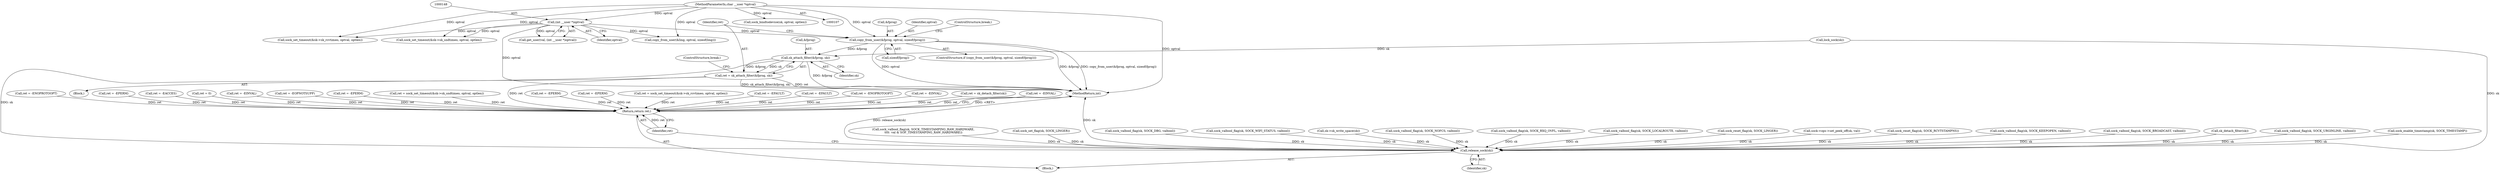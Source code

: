 digraph "0_linux_82981930125abfd39d7c8378a9cfdf5e1be2002b_0@API" {
"1000565" [label="(Call,copy_from_user(&fprog, optval, sizeof(fprog)))"];
"1000147" [label="(Call,(int __user *)optval)"];
"1000111" [label="(MethodParameterIn,char __user *optval)"];
"1000574" [label="(Call,sk_attach_filter(&fprog, sk))"];
"1000572" [label="(Call,ret = sk_attach_filter(&fprog, sk))"];
"1000660" [label="(Return,return ret;)"];
"1000658" [label="(Call,release_sock(sk))"];
"1000653" [label="(Call,ret = -ENOPROTOOPT)"];
"1000113" [label="(Block,)"];
"1000509" [label="(Call,sock_valbool_flag(sk, SOCK_TIMESTAMPING_RAW_HARDWARE,\n\t\t\t\t  val & SOF_TIMESTAMPING_RAW_HARDWARE))"];
"1000332" [label="(Call,ret = -EPERM)"];
"1000145" [label="(Call,get_user(val, (int __user *)optval))"];
"1000566" [label="(Call,&fprog)"];
"1000171" [label="(Call,ret = -EACCES)"];
"1000399" [label="(Call,sock_set_flag(sk, SOCK_LINGER))"];
"1000159" [label="(Call,lock_sock(sk))"];
"1000578" [label="(ControlStructure,break;)"];
"1000176" [label="(Call,sock_valbool_flag(sk, SOCK_DBG, valbool))"];
"1000124" [label="(Call,ret = 0)"];
"1000344" [label="(Call,ret = -EINVAL)"];
"1000625" [label="(Call,sock_valbool_flag(sk, SOCK_WIFI_STATUS, valbool))"];
"1000540" [label="(Call,sock_set_timeout(&sk->sk_sndtimeo, optval, optlen))"];
"1000660" [label="(Return,return ret;)"];
"1000641" [label="(Call,ret = -EOPNOTSUPP)"];
"1000575" [label="(Call,&fprog)"];
"1000661" [label="(Identifier,ret)"];
"1000235" [label="(Call,sk->sk_write_space(sk))"];
"1000565" [label="(Call,copy_from_user(&fprog, optval, sizeof(fprog)))"];
"1000577" [label="(Identifier,sk)"];
"1000574" [label="(Call,sk_attach_filter(&fprog, sk))"];
"1000280" [label="(Call,ret = -EPERM)"];
"1000647" [label="(Call,sock_valbool_flag(sk, SOCK_NOFCS, valbool))"];
"1000619" [label="(Call,sock_valbool_flag(sk, SOCK_RXQ_OVFL, valbool))"];
"1000201" [label="(Call,sock_valbool_flag(sk, SOCK_LOCALROUTE, valbool))"];
"1000572" [label="(Call,ret = sk_attach_filter(&fprog, sk))"];
"1000569" [label="(Call,sizeof(fprog))"];
"1000573" [label="(Identifier,ret)"];
"1000564" [label="(ControlStructure,if (copy_from_user(&fprog, optval, sizeof(fprog))))"];
"1000147" [label="(Call,(int __user *)optval)"];
"1000659" [label="(Identifier,sk)"];
"1000367" [label="(Call,sock_reset_flag(sk, SOCK_LINGER))"];
"1000350" [label="(Call,copy_from_user(&ling, optval, sizeof(ling)))"];
"1000111" [label="(MethodParameterIn,char __user *optval)"];
"1000538" [label="(Call,ret = sock_set_timeout(&sk->sk_sndtimeo, optval, optlen))"];
"1000244" [label="(Call,ret = -EPERM)"];
"1000558" [label="(Block,)"];
"1000607" [label="(Call,ret = -EPERM)"];
"1000637" [label="(Call,sock->ops->set_peek_off(sk, val))"];
"1000527" [label="(Call,ret = sock_set_timeout(&sk->sk_rcvtimeo, optval, optlen))"];
"1000568" [label="(Identifier,optval)"];
"1000451" [label="(Call,sock_reset_flag(sk, SOCK_RCVTSTAMPNS))"];
"1000658" [label="(Call,release_sock(sk))"];
"1000296" [label="(Call,sock_valbool_flag(sk, SOCK_KEEPOPEN, valbool))"];
"1000207" [label="(Call,sock_valbool_flag(sk, SOCK_BROADCAST, valbool))"];
"1000662" [label="(MethodReturn,int)"];
"1000149" [label="(Identifier,optval)"];
"1000560" [label="(Call,ret = -EFAULT)"];
"1000582" [label="(Call,sk_detach_filter(sk))"];
"1000357" [label="(Call,ret = -EFAULT)"];
"1000529" [label="(Call,sock_set_timeout(&sk->sk_rcvtimeo, optval, optlen))"];
"1000302" [label="(Call,sock_valbool_flag(sk, SOCK_URGINLINE, valbool))"];
"1000195" [label="(Call,ret = -ENOPROTOOPT)"];
"1000549" [label="(Call,ret = -EINVAL)"];
"1000571" [label="(ControlStructure,break;)"];
"1000443" [label="(Call,sock_enable_timestamp(sk, SOCK_TIMESTAMP))"];
"1000580" [label="(Call,ret = sk_detach_filter(sk))"];
"1000132" [label="(Call,sock_bindtodevice(sk, optval, optlen))"];
"1000461" [label="(Call,ret = -EINVAL)"];
"1000565" -> "1000564"  [label="AST: "];
"1000565" -> "1000569"  [label="CFG: "];
"1000566" -> "1000565"  [label="AST: "];
"1000568" -> "1000565"  [label="AST: "];
"1000569" -> "1000565"  [label="AST: "];
"1000571" -> "1000565"  [label="CFG: "];
"1000573" -> "1000565"  [label="CFG: "];
"1000565" -> "1000662"  [label="DDG: optval"];
"1000565" -> "1000662"  [label="DDG: &fprog"];
"1000565" -> "1000662"  [label="DDG: copy_from_user(&fprog, optval, sizeof(fprog))"];
"1000147" -> "1000565"  [label="DDG: optval"];
"1000111" -> "1000565"  [label="DDG: optval"];
"1000565" -> "1000574"  [label="DDG: &fprog"];
"1000147" -> "1000145"  [label="AST: "];
"1000147" -> "1000149"  [label="CFG: "];
"1000148" -> "1000147"  [label="AST: "];
"1000149" -> "1000147"  [label="AST: "];
"1000145" -> "1000147"  [label="CFG: "];
"1000147" -> "1000662"  [label="DDG: optval"];
"1000147" -> "1000145"  [label="DDG: optval"];
"1000111" -> "1000147"  [label="DDG: optval"];
"1000147" -> "1000350"  [label="DDG: optval"];
"1000147" -> "1000529"  [label="DDG: optval"];
"1000147" -> "1000540"  [label="DDG: optval"];
"1000111" -> "1000107"  [label="AST: "];
"1000111" -> "1000662"  [label="DDG: optval"];
"1000111" -> "1000132"  [label="DDG: optval"];
"1000111" -> "1000350"  [label="DDG: optval"];
"1000111" -> "1000529"  [label="DDG: optval"];
"1000111" -> "1000540"  [label="DDG: optval"];
"1000574" -> "1000572"  [label="AST: "];
"1000574" -> "1000577"  [label="CFG: "];
"1000575" -> "1000574"  [label="AST: "];
"1000577" -> "1000574"  [label="AST: "];
"1000572" -> "1000574"  [label="CFG: "];
"1000574" -> "1000662"  [label="DDG: &fprog"];
"1000574" -> "1000572"  [label="DDG: &fprog"];
"1000574" -> "1000572"  [label="DDG: sk"];
"1000159" -> "1000574"  [label="DDG: sk"];
"1000574" -> "1000658"  [label="DDG: sk"];
"1000572" -> "1000558"  [label="AST: "];
"1000573" -> "1000572"  [label="AST: "];
"1000578" -> "1000572"  [label="CFG: "];
"1000572" -> "1000662"  [label="DDG: sk_attach_filter(&fprog, sk)"];
"1000572" -> "1000662"  [label="DDG: ret"];
"1000572" -> "1000660"  [label="DDG: ret"];
"1000660" -> "1000113"  [label="AST: "];
"1000660" -> "1000661"  [label="CFG: "];
"1000661" -> "1000660"  [label="AST: "];
"1000662" -> "1000660"  [label="CFG: "];
"1000660" -> "1000662"  [label="DDG: <RET>"];
"1000661" -> "1000660"  [label="DDG: ret"];
"1000549" -> "1000660"  [label="DDG: ret"];
"1000171" -> "1000660"  [label="DDG: ret"];
"1000527" -> "1000660"  [label="DDG: ret"];
"1000607" -> "1000660"  [label="DDG: ret"];
"1000357" -> "1000660"  [label="DDG: ret"];
"1000580" -> "1000660"  [label="DDG: ret"];
"1000280" -> "1000660"  [label="DDG: ret"];
"1000653" -> "1000660"  [label="DDG: ret"];
"1000244" -> "1000660"  [label="DDG: ret"];
"1000560" -> "1000660"  [label="DDG: ret"];
"1000124" -> "1000660"  [label="DDG: ret"];
"1000332" -> "1000660"  [label="DDG: ret"];
"1000461" -> "1000660"  [label="DDG: ret"];
"1000538" -> "1000660"  [label="DDG: ret"];
"1000344" -> "1000660"  [label="DDG: ret"];
"1000195" -> "1000660"  [label="DDG: ret"];
"1000641" -> "1000660"  [label="DDG: ret"];
"1000658" -> "1000113"  [label="AST: "];
"1000658" -> "1000659"  [label="CFG: "];
"1000659" -> "1000658"  [label="AST: "];
"1000661" -> "1000658"  [label="CFG: "];
"1000658" -> "1000662"  [label="DDG: release_sock(sk)"];
"1000658" -> "1000662"  [label="DDG: sk"];
"1000637" -> "1000658"  [label="DDG: sk"];
"1000159" -> "1000658"  [label="DDG: sk"];
"1000367" -> "1000658"  [label="DDG: sk"];
"1000647" -> "1000658"  [label="DDG: sk"];
"1000451" -> "1000658"  [label="DDG: sk"];
"1000207" -> "1000658"  [label="DDG: sk"];
"1000399" -> "1000658"  [label="DDG: sk"];
"1000296" -> "1000658"  [label="DDG: sk"];
"1000176" -> "1000658"  [label="DDG: sk"];
"1000509" -> "1000658"  [label="DDG: sk"];
"1000201" -> "1000658"  [label="DDG: sk"];
"1000625" -> "1000658"  [label="DDG: sk"];
"1000235" -> "1000658"  [label="DDG: sk"];
"1000302" -> "1000658"  [label="DDG: sk"];
"1000582" -> "1000658"  [label="DDG: sk"];
"1000443" -> "1000658"  [label="DDG: sk"];
"1000619" -> "1000658"  [label="DDG: sk"];
}
